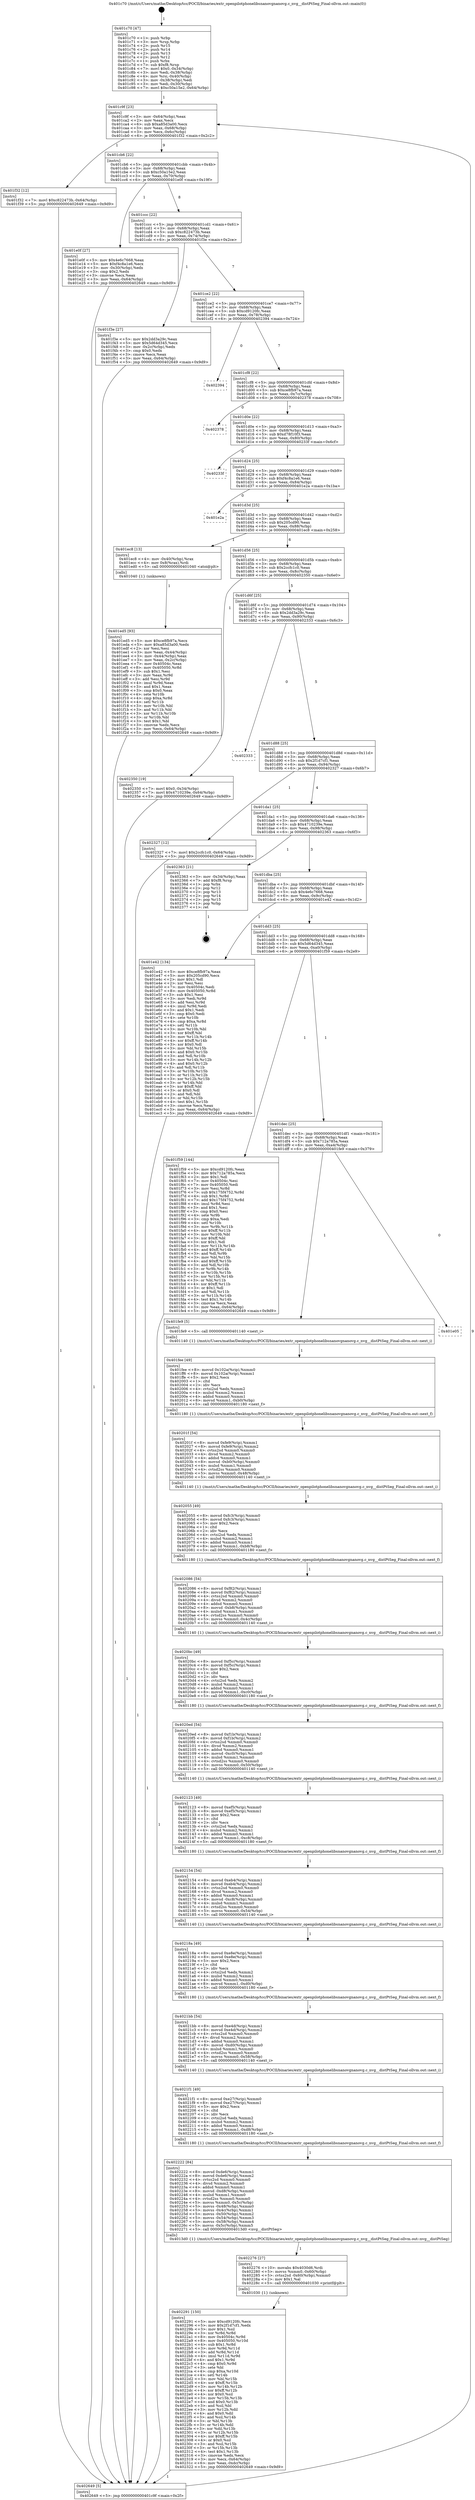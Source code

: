 digraph "0x401c70" {
  label = "0x401c70 (/mnt/c/Users/mathe/Desktop/tcc/POCII/binaries/extr_openpilotphonelibsnanovgnanovg.c_nvg__distPtSeg_Final-ollvm.out::main(0))"
  labelloc = "t"
  node[shape=record]

  Entry [label="",width=0.3,height=0.3,shape=circle,fillcolor=black,style=filled]
  "0x401c9f" [label="{
     0x401c9f [23]\l
     | [instrs]\l
     &nbsp;&nbsp;0x401c9f \<+3\>: mov -0x64(%rbp),%eax\l
     &nbsp;&nbsp;0x401ca2 \<+2\>: mov %eax,%ecx\l
     &nbsp;&nbsp;0x401ca4 \<+6\>: sub $0xa85d3a00,%ecx\l
     &nbsp;&nbsp;0x401caa \<+3\>: mov %eax,-0x68(%rbp)\l
     &nbsp;&nbsp;0x401cad \<+3\>: mov %ecx,-0x6c(%rbp)\l
     &nbsp;&nbsp;0x401cb0 \<+6\>: je 0000000000401f32 \<main+0x2c2\>\l
  }"]
  "0x401f32" [label="{
     0x401f32 [12]\l
     | [instrs]\l
     &nbsp;&nbsp;0x401f32 \<+7\>: movl $0xc822473b,-0x64(%rbp)\l
     &nbsp;&nbsp;0x401f39 \<+5\>: jmp 0000000000402649 \<main+0x9d9\>\l
  }"]
  "0x401cb6" [label="{
     0x401cb6 [22]\l
     | [instrs]\l
     &nbsp;&nbsp;0x401cb6 \<+5\>: jmp 0000000000401cbb \<main+0x4b\>\l
     &nbsp;&nbsp;0x401cbb \<+3\>: mov -0x68(%rbp),%eax\l
     &nbsp;&nbsp;0x401cbe \<+5\>: sub $0xc50a15e2,%eax\l
     &nbsp;&nbsp;0x401cc3 \<+3\>: mov %eax,-0x70(%rbp)\l
     &nbsp;&nbsp;0x401cc6 \<+6\>: je 0000000000401e0f \<main+0x19f\>\l
  }"]
  Exit [label="",width=0.3,height=0.3,shape=circle,fillcolor=black,style=filled,peripheries=2]
  "0x401e0f" [label="{
     0x401e0f [27]\l
     | [instrs]\l
     &nbsp;&nbsp;0x401e0f \<+5\>: mov $0x4e6c7668,%eax\l
     &nbsp;&nbsp;0x401e14 \<+5\>: mov $0xf4c8a1e6,%ecx\l
     &nbsp;&nbsp;0x401e19 \<+3\>: mov -0x30(%rbp),%edx\l
     &nbsp;&nbsp;0x401e1c \<+3\>: cmp $0x2,%edx\l
     &nbsp;&nbsp;0x401e1f \<+3\>: cmovne %ecx,%eax\l
     &nbsp;&nbsp;0x401e22 \<+3\>: mov %eax,-0x64(%rbp)\l
     &nbsp;&nbsp;0x401e25 \<+5\>: jmp 0000000000402649 \<main+0x9d9\>\l
  }"]
  "0x401ccc" [label="{
     0x401ccc [22]\l
     | [instrs]\l
     &nbsp;&nbsp;0x401ccc \<+5\>: jmp 0000000000401cd1 \<main+0x61\>\l
     &nbsp;&nbsp;0x401cd1 \<+3\>: mov -0x68(%rbp),%eax\l
     &nbsp;&nbsp;0x401cd4 \<+5\>: sub $0xc822473b,%eax\l
     &nbsp;&nbsp;0x401cd9 \<+3\>: mov %eax,-0x74(%rbp)\l
     &nbsp;&nbsp;0x401cdc \<+6\>: je 0000000000401f3e \<main+0x2ce\>\l
  }"]
  "0x402649" [label="{
     0x402649 [5]\l
     | [instrs]\l
     &nbsp;&nbsp;0x402649 \<+5\>: jmp 0000000000401c9f \<main+0x2f\>\l
  }"]
  "0x401c70" [label="{
     0x401c70 [47]\l
     | [instrs]\l
     &nbsp;&nbsp;0x401c70 \<+1\>: push %rbp\l
     &nbsp;&nbsp;0x401c71 \<+3\>: mov %rsp,%rbp\l
     &nbsp;&nbsp;0x401c74 \<+2\>: push %r15\l
     &nbsp;&nbsp;0x401c76 \<+2\>: push %r14\l
     &nbsp;&nbsp;0x401c78 \<+2\>: push %r13\l
     &nbsp;&nbsp;0x401c7a \<+2\>: push %r12\l
     &nbsp;&nbsp;0x401c7c \<+1\>: push %rbx\l
     &nbsp;&nbsp;0x401c7d \<+7\>: sub $0xf8,%rsp\l
     &nbsp;&nbsp;0x401c84 \<+7\>: movl $0x0,-0x34(%rbp)\l
     &nbsp;&nbsp;0x401c8b \<+3\>: mov %edi,-0x38(%rbp)\l
     &nbsp;&nbsp;0x401c8e \<+4\>: mov %rsi,-0x40(%rbp)\l
     &nbsp;&nbsp;0x401c92 \<+3\>: mov -0x38(%rbp),%edi\l
     &nbsp;&nbsp;0x401c95 \<+3\>: mov %edi,-0x30(%rbp)\l
     &nbsp;&nbsp;0x401c98 \<+7\>: movl $0xc50a15e2,-0x64(%rbp)\l
  }"]
  "0x402291" [label="{
     0x402291 [150]\l
     | [instrs]\l
     &nbsp;&nbsp;0x402291 \<+5\>: mov $0xcd9120fc,%ecx\l
     &nbsp;&nbsp;0x402296 \<+5\>: mov $0x2f1d7cf1,%edx\l
     &nbsp;&nbsp;0x40229b \<+3\>: mov $0x1,%sil\l
     &nbsp;&nbsp;0x40229e \<+3\>: xor %r8d,%r8d\l
     &nbsp;&nbsp;0x4022a1 \<+8\>: mov 0x40504c,%r9d\l
     &nbsp;&nbsp;0x4022a9 \<+8\>: mov 0x405050,%r10d\l
     &nbsp;&nbsp;0x4022b1 \<+4\>: sub $0x1,%r8d\l
     &nbsp;&nbsp;0x4022b5 \<+3\>: mov %r9d,%r11d\l
     &nbsp;&nbsp;0x4022b8 \<+3\>: add %r8d,%r11d\l
     &nbsp;&nbsp;0x4022bb \<+4\>: imul %r11d,%r9d\l
     &nbsp;&nbsp;0x4022bf \<+4\>: and $0x1,%r9d\l
     &nbsp;&nbsp;0x4022c3 \<+4\>: cmp $0x0,%r9d\l
     &nbsp;&nbsp;0x4022c7 \<+3\>: sete %bl\l
     &nbsp;&nbsp;0x4022ca \<+4\>: cmp $0xa,%r10d\l
     &nbsp;&nbsp;0x4022ce \<+4\>: setl %r14b\l
     &nbsp;&nbsp;0x4022d2 \<+3\>: mov %bl,%r15b\l
     &nbsp;&nbsp;0x4022d5 \<+4\>: xor $0xff,%r15b\l
     &nbsp;&nbsp;0x4022d9 \<+3\>: mov %r14b,%r12b\l
     &nbsp;&nbsp;0x4022dc \<+4\>: xor $0xff,%r12b\l
     &nbsp;&nbsp;0x4022e0 \<+4\>: xor $0x0,%sil\l
     &nbsp;&nbsp;0x4022e4 \<+3\>: mov %r15b,%r13b\l
     &nbsp;&nbsp;0x4022e7 \<+4\>: and $0x0,%r13b\l
     &nbsp;&nbsp;0x4022eb \<+3\>: and %sil,%bl\l
     &nbsp;&nbsp;0x4022ee \<+3\>: mov %r12b,%dil\l
     &nbsp;&nbsp;0x4022f1 \<+4\>: and $0x0,%dil\l
     &nbsp;&nbsp;0x4022f5 \<+3\>: and %sil,%r14b\l
     &nbsp;&nbsp;0x4022f8 \<+3\>: or %bl,%r13b\l
     &nbsp;&nbsp;0x4022fb \<+3\>: or %r14b,%dil\l
     &nbsp;&nbsp;0x4022fe \<+3\>: xor %dil,%r13b\l
     &nbsp;&nbsp;0x402301 \<+3\>: or %r12b,%r15b\l
     &nbsp;&nbsp;0x402304 \<+4\>: xor $0xff,%r15b\l
     &nbsp;&nbsp;0x402308 \<+4\>: or $0x0,%sil\l
     &nbsp;&nbsp;0x40230c \<+3\>: and %sil,%r15b\l
     &nbsp;&nbsp;0x40230f \<+3\>: or %r15b,%r13b\l
     &nbsp;&nbsp;0x402312 \<+4\>: test $0x1,%r13b\l
     &nbsp;&nbsp;0x402316 \<+3\>: cmovne %edx,%ecx\l
     &nbsp;&nbsp;0x402319 \<+3\>: mov %ecx,-0x64(%rbp)\l
     &nbsp;&nbsp;0x40231c \<+6\>: mov %eax,-0xdc(%rbp)\l
     &nbsp;&nbsp;0x402322 \<+5\>: jmp 0000000000402649 \<main+0x9d9\>\l
  }"]
  "0x401f3e" [label="{
     0x401f3e [27]\l
     | [instrs]\l
     &nbsp;&nbsp;0x401f3e \<+5\>: mov $0x2dd3a29c,%eax\l
     &nbsp;&nbsp;0x401f43 \<+5\>: mov $0x5d64d345,%ecx\l
     &nbsp;&nbsp;0x401f48 \<+3\>: mov -0x2c(%rbp),%edx\l
     &nbsp;&nbsp;0x401f4b \<+3\>: cmp $0x0,%edx\l
     &nbsp;&nbsp;0x401f4e \<+3\>: cmove %ecx,%eax\l
     &nbsp;&nbsp;0x401f51 \<+3\>: mov %eax,-0x64(%rbp)\l
     &nbsp;&nbsp;0x401f54 \<+5\>: jmp 0000000000402649 \<main+0x9d9\>\l
  }"]
  "0x401ce2" [label="{
     0x401ce2 [22]\l
     | [instrs]\l
     &nbsp;&nbsp;0x401ce2 \<+5\>: jmp 0000000000401ce7 \<main+0x77\>\l
     &nbsp;&nbsp;0x401ce7 \<+3\>: mov -0x68(%rbp),%eax\l
     &nbsp;&nbsp;0x401cea \<+5\>: sub $0xcd9120fc,%eax\l
     &nbsp;&nbsp;0x401cef \<+3\>: mov %eax,-0x78(%rbp)\l
     &nbsp;&nbsp;0x401cf2 \<+6\>: je 0000000000402394 \<main+0x724\>\l
  }"]
  "0x402276" [label="{
     0x402276 [27]\l
     | [instrs]\l
     &nbsp;&nbsp;0x402276 \<+10\>: movabs $0x4030d6,%rdi\l
     &nbsp;&nbsp;0x402280 \<+5\>: movss %xmm0,-0x60(%rbp)\l
     &nbsp;&nbsp;0x402285 \<+5\>: cvtss2sd -0x60(%rbp),%xmm0\l
     &nbsp;&nbsp;0x40228a \<+2\>: mov $0x1,%al\l
     &nbsp;&nbsp;0x40228c \<+5\>: call 0000000000401030 \<printf@plt\>\l
     | [calls]\l
     &nbsp;&nbsp;0x401030 \{1\} (unknown)\l
  }"]
  "0x402394" [label="{
     0x402394\l
  }", style=dashed]
  "0x401cf8" [label="{
     0x401cf8 [22]\l
     | [instrs]\l
     &nbsp;&nbsp;0x401cf8 \<+5\>: jmp 0000000000401cfd \<main+0x8d\>\l
     &nbsp;&nbsp;0x401cfd \<+3\>: mov -0x68(%rbp),%eax\l
     &nbsp;&nbsp;0x401d00 \<+5\>: sub $0xce8fb97a,%eax\l
     &nbsp;&nbsp;0x401d05 \<+3\>: mov %eax,-0x7c(%rbp)\l
     &nbsp;&nbsp;0x401d08 \<+6\>: je 0000000000402378 \<main+0x708\>\l
  }"]
  "0x402222" [label="{
     0x402222 [84]\l
     | [instrs]\l
     &nbsp;&nbsp;0x402222 \<+8\>: movsd 0xde6(%rip),%xmm1\l
     &nbsp;&nbsp;0x40222a \<+8\>: movsd 0xde6(%rip),%xmm2\l
     &nbsp;&nbsp;0x402232 \<+4\>: cvtss2sd %xmm0,%xmm0\l
     &nbsp;&nbsp;0x402236 \<+4\>: divsd %xmm2,%xmm0\l
     &nbsp;&nbsp;0x40223a \<+4\>: addsd %xmm0,%xmm1\l
     &nbsp;&nbsp;0x40223e \<+8\>: movsd -0xd8(%rbp),%xmm0\l
     &nbsp;&nbsp;0x402246 \<+4\>: mulsd %xmm1,%xmm0\l
     &nbsp;&nbsp;0x40224a \<+4\>: cvtsd2ss %xmm0,%xmm0\l
     &nbsp;&nbsp;0x40224e \<+5\>: movss %xmm0,-0x5c(%rbp)\l
     &nbsp;&nbsp;0x402253 \<+5\>: movss -0x48(%rbp),%xmm0\l
     &nbsp;&nbsp;0x402258 \<+5\>: movss -0x4c(%rbp),%xmm1\l
     &nbsp;&nbsp;0x40225d \<+5\>: movss -0x50(%rbp),%xmm2\l
     &nbsp;&nbsp;0x402262 \<+5\>: movss -0x54(%rbp),%xmm3\l
     &nbsp;&nbsp;0x402267 \<+5\>: movss -0x58(%rbp),%xmm4\l
     &nbsp;&nbsp;0x40226c \<+5\>: movss -0x5c(%rbp),%xmm5\l
     &nbsp;&nbsp;0x402271 \<+5\>: call 00000000004013d0 \<nvg__distPtSeg\>\l
     | [calls]\l
     &nbsp;&nbsp;0x4013d0 \{1\} (/mnt/c/Users/mathe/Desktop/tcc/POCII/binaries/extr_openpilotphonelibsnanovgnanovg.c_nvg__distPtSeg_Final-ollvm.out::nvg__distPtSeg)\l
  }"]
  "0x402378" [label="{
     0x402378\l
  }", style=dashed]
  "0x401d0e" [label="{
     0x401d0e [22]\l
     | [instrs]\l
     &nbsp;&nbsp;0x401d0e \<+5\>: jmp 0000000000401d13 \<main+0xa3\>\l
     &nbsp;&nbsp;0x401d13 \<+3\>: mov -0x68(%rbp),%eax\l
     &nbsp;&nbsp;0x401d16 \<+5\>: sub $0xd78f10f3,%eax\l
     &nbsp;&nbsp;0x401d1b \<+3\>: mov %eax,-0x80(%rbp)\l
     &nbsp;&nbsp;0x401d1e \<+6\>: je 000000000040233f \<main+0x6cf\>\l
  }"]
  "0x4021f1" [label="{
     0x4021f1 [49]\l
     | [instrs]\l
     &nbsp;&nbsp;0x4021f1 \<+8\>: movsd 0xe27(%rip),%xmm0\l
     &nbsp;&nbsp;0x4021f9 \<+8\>: movsd 0xe27(%rip),%xmm1\l
     &nbsp;&nbsp;0x402201 \<+5\>: mov $0x2,%ecx\l
     &nbsp;&nbsp;0x402206 \<+1\>: cltd\l
     &nbsp;&nbsp;0x402207 \<+2\>: idiv %ecx\l
     &nbsp;&nbsp;0x402209 \<+4\>: cvtsi2sd %edx,%xmm2\l
     &nbsp;&nbsp;0x40220d \<+4\>: mulsd %xmm2,%xmm1\l
     &nbsp;&nbsp;0x402211 \<+4\>: addsd %xmm0,%xmm1\l
     &nbsp;&nbsp;0x402215 \<+8\>: movsd %xmm1,-0xd8(%rbp)\l
     &nbsp;&nbsp;0x40221d \<+5\>: call 0000000000401180 \<next_f\>\l
     | [calls]\l
     &nbsp;&nbsp;0x401180 \{1\} (/mnt/c/Users/mathe/Desktop/tcc/POCII/binaries/extr_openpilotphonelibsnanovgnanovg.c_nvg__distPtSeg_Final-ollvm.out::next_f)\l
  }"]
  "0x40233f" [label="{
     0x40233f\l
  }", style=dashed]
  "0x401d24" [label="{
     0x401d24 [25]\l
     | [instrs]\l
     &nbsp;&nbsp;0x401d24 \<+5\>: jmp 0000000000401d29 \<main+0xb9\>\l
     &nbsp;&nbsp;0x401d29 \<+3\>: mov -0x68(%rbp),%eax\l
     &nbsp;&nbsp;0x401d2c \<+5\>: sub $0xf4c8a1e6,%eax\l
     &nbsp;&nbsp;0x401d31 \<+6\>: mov %eax,-0x84(%rbp)\l
     &nbsp;&nbsp;0x401d37 \<+6\>: je 0000000000401e2a \<main+0x1ba\>\l
  }"]
  "0x4021bb" [label="{
     0x4021bb [54]\l
     | [instrs]\l
     &nbsp;&nbsp;0x4021bb \<+8\>: movsd 0xe4d(%rip),%xmm1\l
     &nbsp;&nbsp;0x4021c3 \<+8\>: movsd 0xe4d(%rip),%xmm2\l
     &nbsp;&nbsp;0x4021cb \<+4\>: cvtss2sd %xmm0,%xmm0\l
     &nbsp;&nbsp;0x4021cf \<+4\>: divsd %xmm2,%xmm0\l
     &nbsp;&nbsp;0x4021d3 \<+4\>: addsd %xmm0,%xmm1\l
     &nbsp;&nbsp;0x4021d7 \<+8\>: movsd -0xd0(%rbp),%xmm0\l
     &nbsp;&nbsp;0x4021df \<+4\>: mulsd %xmm1,%xmm0\l
     &nbsp;&nbsp;0x4021e3 \<+4\>: cvtsd2ss %xmm0,%xmm0\l
     &nbsp;&nbsp;0x4021e7 \<+5\>: movss %xmm0,-0x58(%rbp)\l
     &nbsp;&nbsp;0x4021ec \<+5\>: call 0000000000401140 \<next_i\>\l
     | [calls]\l
     &nbsp;&nbsp;0x401140 \{1\} (/mnt/c/Users/mathe/Desktop/tcc/POCII/binaries/extr_openpilotphonelibsnanovgnanovg.c_nvg__distPtSeg_Final-ollvm.out::next_i)\l
  }"]
  "0x401e2a" [label="{
     0x401e2a\l
  }", style=dashed]
  "0x401d3d" [label="{
     0x401d3d [25]\l
     | [instrs]\l
     &nbsp;&nbsp;0x401d3d \<+5\>: jmp 0000000000401d42 \<main+0xd2\>\l
     &nbsp;&nbsp;0x401d42 \<+3\>: mov -0x68(%rbp),%eax\l
     &nbsp;&nbsp;0x401d45 \<+5\>: sub $0x205cd90,%eax\l
     &nbsp;&nbsp;0x401d4a \<+6\>: mov %eax,-0x88(%rbp)\l
     &nbsp;&nbsp;0x401d50 \<+6\>: je 0000000000401ec8 \<main+0x258\>\l
  }"]
  "0x40218a" [label="{
     0x40218a [49]\l
     | [instrs]\l
     &nbsp;&nbsp;0x40218a \<+8\>: movsd 0xe8e(%rip),%xmm0\l
     &nbsp;&nbsp;0x402192 \<+8\>: movsd 0xe8e(%rip),%xmm1\l
     &nbsp;&nbsp;0x40219a \<+5\>: mov $0x2,%ecx\l
     &nbsp;&nbsp;0x40219f \<+1\>: cltd\l
     &nbsp;&nbsp;0x4021a0 \<+2\>: idiv %ecx\l
     &nbsp;&nbsp;0x4021a2 \<+4\>: cvtsi2sd %edx,%xmm2\l
     &nbsp;&nbsp;0x4021a6 \<+4\>: mulsd %xmm2,%xmm1\l
     &nbsp;&nbsp;0x4021aa \<+4\>: addsd %xmm0,%xmm1\l
     &nbsp;&nbsp;0x4021ae \<+8\>: movsd %xmm1,-0xd0(%rbp)\l
     &nbsp;&nbsp;0x4021b6 \<+5\>: call 0000000000401180 \<next_f\>\l
     | [calls]\l
     &nbsp;&nbsp;0x401180 \{1\} (/mnt/c/Users/mathe/Desktop/tcc/POCII/binaries/extr_openpilotphonelibsnanovgnanovg.c_nvg__distPtSeg_Final-ollvm.out::next_f)\l
  }"]
  "0x401ec8" [label="{
     0x401ec8 [13]\l
     | [instrs]\l
     &nbsp;&nbsp;0x401ec8 \<+4\>: mov -0x40(%rbp),%rax\l
     &nbsp;&nbsp;0x401ecc \<+4\>: mov 0x8(%rax),%rdi\l
     &nbsp;&nbsp;0x401ed0 \<+5\>: call 0000000000401040 \<atoi@plt\>\l
     | [calls]\l
     &nbsp;&nbsp;0x401040 \{1\} (unknown)\l
  }"]
  "0x401d56" [label="{
     0x401d56 [25]\l
     | [instrs]\l
     &nbsp;&nbsp;0x401d56 \<+5\>: jmp 0000000000401d5b \<main+0xeb\>\l
     &nbsp;&nbsp;0x401d5b \<+3\>: mov -0x68(%rbp),%eax\l
     &nbsp;&nbsp;0x401d5e \<+5\>: sub $0x2ccfc1c0,%eax\l
     &nbsp;&nbsp;0x401d63 \<+6\>: mov %eax,-0x8c(%rbp)\l
     &nbsp;&nbsp;0x401d69 \<+6\>: je 0000000000402350 \<main+0x6e0\>\l
  }"]
  "0x402154" [label="{
     0x402154 [54]\l
     | [instrs]\l
     &nbsp;&nbsp;0x402154 \<+8\>: movsd 0xeb4(%rip),%xmm1\l
     &nbsp;&nbsp;0x40215c \<+8\>: movsd 0xeb4(%rip),%xmm2\l
     &nbsp;&nbsp;0x402164 \<+4\>: cvtss2sd %xmm0,%xmm0\l
     &nbsp;&nbsp;0x402168 \<+4\>: divsd %xmm2,%xmm0\l
     &nbsp;&nbsp;0x40216c \<+4\>: addsd %xmm0,%xmm1\l
     &nbsp;&nbsp;0x402170 \<+8\>: movsd -0xc8(%rbp),%xmm0\l
     &nbsp;&nbsp;0x402178 \<+4\>: mulsd %xmm1,%xmm0\l
     &nbsp;&nbsp;0x40217c \<+4\>: cvtsd2ss %xmm0,%xmm0\l
     &nbsp;&nbsp;0x402180 \<+5\>: movss %xmm0,-0x54(%rbp)\l
     &nbsp;&nbsp;0x402185 \<+5\>: call 0000000000401140 \<next_i\>\l
     | [calls]\l
     &nbsp;&nbsp;0x401140 \{1\} (/mnt/c/Users/mathe/Desktop/tcc/POCII/binaries/extr_openpilotphonelibsnanovgnanovg.c_nvg__distPtSeg_Final-ollvm.out::next_i)\l
  }"]
  "0x402350" [label="{
     0x402350 [19]\l
     | [instrs]\l
     &nbsp;&nbsp;0x402350 \<+7\>: movl $0x0,-0x34(%rbp)\l
     &nbsp;&nbsp;0x402357 \<+7\>: movl $0x4710239e,-0x64(%rbp)\l
     &nbsp;&nbsp;0x40235e \<+5\>: jmp 0000000000402649 \<main+0x9d9\>\l
  }"]
  "0x401d6f" [label="{
     0x401d6f [25]\l
     | [instrs]\l
     &nbsp;&nbsp;0x401d6f \<+5\>: jmp 0000000000401d74 \<main+0x104\>\l
     &nbsp;&nbsp;0x401d74 \<+3\>: mov -0x68(%rbp),%eax\l
     &nbsp;&nbsp;0x401d77 \<+5\>: sub $0x2dd3a29c,%eax\l
     &nbsp;&nbsp;0x401d7c \<+6\>: mov %eax,-0x90(%rbp)\l
     &nbsp;&nbsp;0x401d82 \<+6\>: je 0000000000402333 \<main+0x6c3\>\l
  }"]
  "0x402123" [label="{
     0x402123 [49]\l
     | [instrs]\l
     &nbsp;&nbsp;0x402123 \<+8\>: movsd 0xef5(%rip),%xmm0\l
     &nbsp;&nbsp;0x40212b \<+8\>: movsd 0xef5(%rip),%xmm1\l
     &nbsp;&nbsp;0x402133 \<+5\>: mov $0x2,%ecx\l
     &nbsp;&nbsp;0x402138 \<+1\>: cltd\l
     &nbsp;&nbsp;0x402139 \<+2\>: idiv %ecx\l
     &nbsp;&nbsp;0x40213b \<+4\>: cvtsi2sd %edx,%xmm2\l
     &nbsp;&nbsp;0x40213f \<+4\>: mulsd %xmm2,%xmm1\l
     &nbsp;&nbsp;0x402143 \<+4\>: addsd %xmm0,%xmm1\l
     &nbsp;&nbsp;0x402147 \<+8\>: movsd %xmm1,-0xc8(%rbp)\l
     &nbsp;&nbsp;0x40214f \<+5\>: call 0000000000401180 \<next_f\>\l
     | [calls]\l
     &nbsp;&nbsp;0x401180 \{1\} (/mnt/c/Users/mathe/Desktop/tcc/POCII/binaries/extr_openpilotphonelibsnanovgnanovg.c_nvg__distPtSeg_Final-ollvm.out::next_f)\l
  }"]
  "0x402333" [label="{
     0x402333\l
  }", style=dashed]
  "0x401d88" [label="{
     0x401d88 [25]\l
     | [instrs]\l
     &nbsp;&nbsp;0x401d88 \<+5\>: jmp 0000000000401d8d \<main+0x11d\>\l
     &nbsp;&nbsp;0x401d8d \<+3\>: mov -0x68(%rbp),%eax\l
     &nbsp;&nbsp;0x401d90 \<+5\>: sub $0x2f1d7cf1,%eax\l
     &nbsp;&nbsp;0x401d95 \<+6\>: mov %eax,-0x94(%rbp)\l
     &nbsp;&nbsp;0x401d9b \<+6\>: je 0000000000402327 \<main+0x6b7\>\l
  }"]
  "0x4020ed" [label="{
     0x4020ed [54]\l
     | [instrs]\l
     &nbsp;&nbsp;0x4020ed \<+8\>: movsd 0xf1b(%rip),%xmm1\l
     &nbsp;&nbsp;0x4020f5 \<+8\>: movsd 0xf1b(%rip),%xmm2\l
     &nbsp;&nbsp;0x4020fd \<+4\>: cvtss2sd %xmm0,%xmm0\l
     &nbsp;&nbsp;0x402101 \<+4\>: divsd %xmm2,%xmm0\l
     &nbsp;&nbsp;0x402105 \<+4\>: addsd %xmm0,%xmm1\l
     &nbsp;&nbsp;0x402109 \<+8\>: movsd -0xc0(%rbp),%xmm0\l
     &nbsp;&nbsp;0x402111 \<+4\>: mulsd %xmm1,%xmm0\l
     &nbsp;&nbsp;0x402115 \<+4\>: cvtsd2ss %xmm0,%xmm0\l
     &nbsp;&nbsp;0x402119 \<+5\>: movss %xmm0,-0x50(%rbp)\l
     &nbsp;&nbsp;0x40211e \<+5\>: call 0000000000401140 \<next_i\>\l
     | [calls]\l
     &nbsp;&nbsp;0x401140 \{1\} (/mnt/c/Users/mathe/Desktop/tcc/POCII/binaries/extr_openpilotphonelibsnanovgnanovg.c_nvg__distPtSeg_Final-ollvm.out::next_i)\l
  }"]
  "0x402327" [label="{
     0x402327 [12]\l
     | [instrs]\l
     &nbsp;&nbsp;0x402327 \<+7\>: movl $0x2ccfc1c0,-0x64(%rbp)\l
     &nbsp;&nbsp;0x40232e \<+5\>: jmp 0000000000402649 \<main+0x9d9\>\l
  }"]
  "0x401da1" [label="{
     0x401da1 [25]\l
     | [instrs]\l
     &nbsp;&nbsp;0x401da1 \<+5\>: jmp 0000000000401da6 \<main+0x136\>\l
     &nbsp;&nbsp;0x401da6 \<+3\>: mov -0x68(%rbp),%eax\l
     &nbsp;&nbsp;0x401da9 \<+5\>: sub $0x4710239e,%eax\l
     &nbsp;&nbsp;0x401dae \<+6\>: mov %eax,-0x98(%rbp)\l
     &nbsp;&nbsp;0x401db4 \<+6\>: je 0000000000402363 \<main+0x6f3\>\l
  }"]
  "0x4020bc" [label="{
     0x4020bc [49]\l
     | [instrs]\l
     &nbsp;&nbsp;0x4020bc \<+8\>: movsd 0xf5c(%rip),%xmm0\l
     &nbsp;&nbsp;0x4020c4 \<+8\>: movsd 0xf5c(%rip),%xmm1\l
     &nbsp;&nbsp;0x4020cc \<+5\>: mov $0x2,%ecx\l
     &nbsp;&nbsp;0x4020d1 \<+1\>: cltd\l
     &nbsp;&nbsp;0x4020d2 \<+2\>: idiv %ecx\l
     &nbsp;&nbsp;0x4020d4 \<+4\>: cvtsi2sd %edx,%xmm2\l
     &nbsp;&nbsp;0x4020d8 \<+4\>: mulsd %xmm2,%xmm1\l
     &nbsp;&nbsp;0x4020dc \<+4\>: addsd %xmm0,%xmm1\l
     &nbsp;&nbsp;0x4020e0 \<+8\>: movsd %xmm1,-0xc0(%rbp)\l
     &nbsp;&nbsp;0x4020e8 \<+5\>: call 0000000000401180 \<next_f\>\l
     | [calls]\l
     &nbsp;&nbsp;0x401180 \{1\} (/mnt/c/Users/mathe/Desktop/tcc/POCII/binaries/extr_openpilotphonelibsnanovgnanovg.c_nvg__distPtSeg_Final-ollvm.out::next_f)\l
  }"]
  "0x402363" [label="{
     0x402363 [21]\l
     | [instrs]\l
     &nbsp;&nbsp;0x402363 \<+3\>: mov -0x34(%rbp),%eax\l
     &nbsp;&nbsp;0x402366 \<+7\>: add $0xf8,%rsp\l
     &nbsp;&nbsp;0x40236d \<+1\>: pop %rbx\l
     &nbsp;&nbsp;0x40236e \<+2\>: pop %r12\l
     &nbsp;&nbsp;0x402370 \<+2\>: pop %r13\l
     &nbsp;&nbsp;0x402372 \<+2\>: pop %r14\l
     &nbsp;&nbsp;0x402374 \<+2\>: pop %r15\l
     &nbsp;&nbsp;0x402376 \<+1\>: pop %rbp\l
     &nbsp;&nbsp;0x402377 \<+1\>: ret\l
  }"]
  "0x401dba" [label="{
     0x401dba [25]\l
     | [instrs]\l
     &nbsp;&nbsp;0x401dba \<+5\>: jmp 0000000000401dbf \<main+0x14f\>\l
     &nbsp;&nbsp;0x401dbf \<+3\>: mov -0x68(%rbp),%eax\l
     &nbsp;&nbsp;0x401dc2 \<+5\>: sub $0x4e6c7668,%eax\l
     &nbsp;&nbsp;0x401dc7 \<+6\>: mov %eax,-0x9c(%rbp)\l
     &nbsp;&nbsp;0x401dcd \<+6\>: je 0000000000401e42 \<main+0x1d2\>\l
  }"]
  "0x402086" [label="{
     0x402086 [54]\l
     | [instrs]\l
     &nbsp;&nbsp;0x402086 \<+8\>: movsd 0xf82(%rip),%xmm1\l
     &nbsp;&nbsp;0x40208e \<+8\>: movsd 0xf82(%rip),%xmm2\l
     &nbsp;&nbsp;0x402096 \<+4\>: cvtss2sd %xmm0,%xmm0\l
     &nbsp;&nbsp;0x40209a \<+4\>: divsd %xmm2,%xmm0\l
     &nbsp;&nbsp;0x40209e \<+4\>: addsd %xmm0,%xmm1\l
     &nbsp;&nbsp;0x4020a2 \<+8\>: movsd -0xb8(%rbp),%xmm0\l
     &nbsp;&nbsp;0x4020aa \<+4\>: mulsd %xmm1,%xmm0\l
     &nbsp;&nbsp;0x4020ae \<+4\>: cvtsd2ss %xmm0,%xmm0\l
     &nbsp;&nbsp;0x4020b2 \<+5\>: movss %xmm0,-0x4c(%rbp)\l
     &nbsp;&nbsp;0x4020b7 \<+5\>: call 0000000000401140 \<next_i\>\l
     | [calls]\l
     &nbsp;&nbsp;0x401140 \{1\} (/mnt/c/Users/mathe/Desktop/tcc/POCII/binaries/extr_openpilotphonelibsnanovgnanovg.c_nvg__distPtSeg_Final-ollvm.out::next_i)\l
  }"]
  "0x401e42" [label="{
     0x401e42 [134]\l
     | [instrs]\l
     &nbsp;&nbsp;0x401e42 \<+5\>: mov $0xce8fb97a,%eax\l
     &nbsp;&nbsp;0x401e47 \<+5\>: mov $0x205cd90,%ecx\l
     &nbsp;&nbsp;0x401e4c \<+2\>: mov $0x1,%dl\l
     &nbsp;&nbsp;0x401e4e \<+2\>: xor %esi,%esi\l
     &nbsp;&nbsp;0x401e50 \<+7\>: mov 0x40504c,%edi\l
     &nbsp;&nbsp;0x401e57 \<+8\>: mov 0x405050,%r8d\l
     &nbsp;&nbsp;0x401e5f \<+3\>: sub $0x1,%esi\l
     &nbsp;&nbsp;0x401e62 \<+3\>: mov %edi,%r9d\l
     &nbsp;&nbsp;0x401e65 \<+3\>: add %esi,%r9d\l
     &nbsp;&nbsp;0x401e68 \<+4\>: imul %r9d,%edi\l
     &nbsp;&nbsp;0x401e6c \<+3\>: and $0x1,%edi\l
     &nbsp;&nbsp;0x401e6f \<+3\>: cmp $0x0,%edi\l
     &nbsp;&nbsp;0x401e72 \<+4\>: sete %r10b\l
     &nbsp;&nbsp;0x401e76 \<+4\>: cmp $0xa,%r8d\l
     &nbsp;&nbsp;0x401e7a \<+4\>: setl %r11b\l
     &nbsp;&nbsp;0x401e7e \<+3\>: mov %r10b,%bl\l
     &nbsp;&nbsp;0x401e81 \<+3\>: xor $0xff,%bl\l
     &nbsp;&nbsp;0x401e84 \<+3\>: mov %r11b,%r14b\l
     &nbsp;&nbsp;0x401e87 \<+4\>: xor $0xff,%r14b\l
     &nbsp;&nbsp;0x401e8b \<+3\>: xor $0x0,%dl\l
     &nbsp;&nbsp;0x401e8e \<+3\>: mov %bl,%r15b\l
     &nbsp;&nbsp;0x401e91 \<+4\>: and $0x0,%r15b\l
     &nbsp;&nbsp;0x401e95 \<+3\>: and %dl,%r10b\l
     &nbsp;&nbsp;0x401e98 \<+3\>: mov %r14b,%r12b\l
     &nbsp;&nbsp;0x401e9b \<+4\>: and $0x0,%r12b\l
     &nbsp;&nbsp;0x401e9f \<+3\>: and %dl,%r11b\l
     &nbsp;&nbsp;0x401ea2 \<+3\>: or %r10b,%r15b\l
     &nbsp;&nbsp;0x401ea5 \<+3\>: or %r11b,%r12b\l
     &nbsp;&nbsp;0x401ea8 \<+3\>: xor %r12b,%r15b\l
     &nbsp;&nbsp;0x401eab \<+3\>: or %r14b,%bl\l
     &nbsp;&nbsp;0x401eae \<+3\>: xor $0xff,%bl\l
     &nbsp;&nbsp;0x401eb1 \<+3\>: or $0x0,%dl\l
     &nbsp;&nbsp;0x401eb4 \<+2\>: and %dl,%bl\l
     &nbsp;&nbsp;0x401eb6 \<+3\>: or %bl,%r15b\l
     &nbsp;&nbsp;0x401eb9 \<+4\>: test $0x1,%r15b\l
     &nbsp;&nbsp;0x401ebd \<+3\>: cmovne %ecx,%eax\l
     &nbsp;&nbsp;0x401ec0 \<+3\>: mov %eax,-0x64(%rbp)\l
     &nbsp;&nbsp;0x401ec3 \<+5\>: jmp 0000000000402649 \<main+0x9d9\>\l
  }"]
  "0x401dd3" [label="{
     0x401dd3 [25]\l
     | [instrs]\l
     &nbsp;&nbsp;0x401dd3 \<+5\>: jmp 0000000000401dd8 \<main+0x168\>\l
     &nbsp;&nbsp;0x401dd8 \<+3\>: mov -0x68(%rbp),%eax\l
     &nbsp;&nbsp;0x401ddb \<+5\>: sub $0x5d64d345,%eax\l
     &nbsp;&nbsp;0x401de0 \<+6\>: mov %eax,-0xa0(%rbp)\l
     &nbsp;&nbsp;0x401de6 \<+6\>: je 0000000000401f59 \<main+0x2e9\>\l
  }"]
  "0x401ed5" [label="{
     0x401ed5 [93]\l
     | [instrs]\l
     &nbsp;&nbsp;0x401ed5 \<+5\>: mov $0xce8fb97a,%ecx\l
     &nbsp;&nbsp;0x401eda \<+5\>: mov $0xa85d3a00,%edx\l
     &nbsp;&nbsp;0x401edf \<+2\>: xor %esi,%esi\l
     &nbsp;&nbsp;0x401ee1 \<+3\>: mov %eax,-0x44(%rbp)\l
     &nbsp;&nbsp;0x401ee4 \<+3\>: mov -0x44(%rbp),%eax\l
     &nbsp;&nbsp;0x401ee7 \<+3\>: mov %eax,-0x2c(%rbp)\l
     &nbsp;&nbsp;0x401eea \<+7\>: mov 0x40504c,%eax\l
     &nbsp;&nbsp;0x401ef1 \<+8\>: mov 0x405050,%r8d\l
     &nbsp;&nbsp;0x401ef9 \<+3\>: sub $0x1,%esi\l
     &nbsp;&nbsp;0x401efc \<+3\>: mov %eax,%r9d\l
     &nbsp;&nbsp;0x401eff \<+3\>: add %esi,%r9d\l
     &nbsp;&nbsp;0x401f02 \<+4\>: imul %r9d,%eax\l
     &nbsp;&nbsp;0x401f06 \<+3\>: and $0x1,%eax\l
     &nbsp;&nbsp;0x401f09 \<+3\>: cmp $0x0,%eax\l
     &nbsp;&nbsp;0x401f0c \<+4\>: sete %r10b\l
     &nbsp;&nbsp;0x401f10 \<+4\>: cmp $0xa,%r8d\l
     &nbsp;&nbsp;0x401f14 \<+4\>: setl %r11b\l
     &nbsp;&nbsp;0x401f18 \<+3\>: mov %r10b,%bl\l
     &nbsp;&nbsp;0x401f1b \<+3\>: and %r11b,%bl\l
     &nbsp;&nbsp;0x401f1e \<+3\>: xor %r11b,%r10b\l
     &nbsp;&nbsp;0x401f21 \<+3\>: or %r10b,%bl\l
     &nbsp;&nbsp;0x401f24 \<+3\>: test $0x1,%bl\l
     &nbsp;&nbsp;0x401f27 \<+3\>: cmovne %edx,%ecx\l
     &nbsp;&nbsp;0x401f2a \<+3\>: mov %ecx,-0x64(%rbp)\l
     &nbsp;&nbsp;0x401f2d \<+5\>: jmp 0000000000402649 \<main+0x9d9\>\l
  }"]
  "0x402055" [label="{
     0x402055 [49]\l
     | [instrs]\l
     &nbsp;&nbsp;0x402055 \<+8\>: movsd 0xfc3(%rip),%xmm0\l
     &nbsp;&nbsp;0x40205d \<+8\>: movsd 0xfc3(%rip),%xmm1\l
     &nbsp;&nbsp;0x402065 \<+5\>: mov $0x2,%ecx\l
     &nbsp;&nbsp;0x40206a \<+1\>: cltd\l
     &nbsp;&nbsp;0x40206b \<+2\>: idiv %ecx\l
     &nbsp;&nbsp;0x40206d \<+4\>: cvtsi2sd %edx,%xmm2\l
     &nbsp;&nbsp;0x402071 \<+4\>: mulsd %xmm2,%xmm1\l
     &nbsp;&nbsp;0x402075 \<+4\>: addsd %xmm0,%xmm1\l
     &nbsp;&nbsp;0x402079 \<+8\>: movsd %xmm1,-0xb8(%rbp)\l
     &nbsp;&nbsp;0x402081 \<+5\>: call 0000000000401180 \<next_f\>\l
     | [calls]\l
     &nbsp;&nbsp;0x401180 \{1\} (/mnt/c/Users/mathe/Desktop/tcc/POCII/binaries/extr_openpilotphonelibsnanovgnanovg.c_nvg__distPtSeg_Final-ollvm.out::next_f)\l
  }"]
  "0x401f59" [label="{
     0x401f59 [144]\l
     | [instrs]\l
     &nbsp;&nbsp;0x401f59 \<+5\>: mov $0xcd9120fc,%eax\l
     &nbsp;&nbsp;0x401f5e \<+5\>: mov $0x712a785a,%ecx\l
     &nbsp;&nbsp;0x401f63 \<+2\>: mov $0x1,%dl\l
     &nbsp;&nbsp;0x401f65 \<+7\>: mov 0x40504c,%esi\l
     &nbsp;&nbsp;0x401f6c \<+7\>: mov 0x405050,%edi\l
     &nbsp;&nbsp;0x401f73 \<+3\>: mov %esi,%r8d\l
     &nbsp;&nbsp;0x401f76 \<+7\>: sub $0x175f4752,%r8d\l
     &nbsp;&nbsp;0x401f7d \<+4\>: sub $0x1,%r8d\l
     &nbsp;&nbsp;0x401f81 \<+7\>: add $0x175f4752,%r8d\l
     &nbsp;&nbsp;0x401f88 \<+4\>: imul %r8d,%esi\l
     &nbsp;&nbsp;0x401f8c \<+3\>: and $0x1,%esi\l
     &nbsp;&nbsp;0x401f8f \<+3\>: cmp $0x0,%esi\l
     &nbsp;&nbsp;0x401f92 \<+4\>: sete %r9b\l
     &nbsp;&nbsp;0x401f96 \<+3\>: cmp $0xa,%edi\l
     &nbsp;&nbsp;0x401f99 \<+4\>: setl %r10b\l
     &nbsp;&nbsp;0x401f9d \<+3\>: mov %r9b,%r11b\l
     &nbsp;&nbsp;0x401fa0 \<+4\>: xor $0xff,%r11b\l
     &nbsp;&nbsp;0x401fa4 \<+3\>: mov %r10b,%bl\l
     &nbsp;&nbsp;0x401fa7 \<+3\>: xor $0xff,%bl\l
     &nbsp;&nbsp;0x401faa \<+3\>: xor $0x1,%dl\l
     &nbsp;&nbsp;0x401fad \<+3\>: mov %r11b,%r14b\l
     &nbsp;&nbsp;0x401fb0 \<+4\>: and $0xff,%r14b\l
     &nbsp;&nbsp;0x401fb4 \<+3\>: and %dl,%r9b\l
     &nbsp;&nbsp;0x401fb7 \<+3\>: mov %bl,%r15b\l
     &nbsp;&nbsp;0x401fba \<+4\>: and $0xff,%r15b\l
     &nbsp;&nbsp;0x401fbe \<+3\>: and %dl,%r10b\l
     &nbsp;&nbsp;0x401fc1 \<+3\>: or %r9b,%r14b\l
     &nbsp;&nbsp;0x401fc4 \<+3\>: or %r10b,%r15b\l
     &nbsp;&nbsp;0x401fc7 \<+3\>: xor %r15b,%r14b\l
     &nbsp;&nbsp;0x401fca \<+3\>: or %bl,%r11b\l
     &nbsp;&nbsp;0x401fcd \<+4\>: xor $0xff,%r11b\l
     &nbsp;&nbsp;0x401fd1 \<+3\>: or $0x1,%dl\l
     &nbsp;&nbsp;0x401fd4 \<+3\>: and %dl,%r11b\l
     &nbsp;&nbsp;0x401fd7 \<+3\>: or %r11b,%r14b\l
     &nbsp;&nbsp;0x401fda \<+4\>: test $0x1,%r14b\l
     &nbsp;&nbsp;0x401fde \<+3\>: cmovne %ecx,%eax\l
     &nbsp;&nbsp;0x401fe1 \<+3\>: mov %eax,-0x64(%rbp)\l
     &nbsp;&nbsp;0x401fe4 \<+5\>: jmp 0000000000402649 \<main+0x9d9\>\l
  }"]
  "0x401dec" [label="{
     0x401dec [25]\l
     | [instrs]\l
     &nbsp;&nbsp;0x401dec \<+5\>: jmp 0000000000401df1 \<main+0x181\>\l
     &nbsp;&nbsp;0x401df1 \<+3\>: mov -0x68(%rbp),%eax\l
     &nbsp;&nbsp;0x401df4 \<+5\>: sub $0x712a785a,%eax\l
     &nbsp;&nbsp;0x401df9 \<+6\>: mov %eax,-0xa4(%rbp)\l
     &nbsp;&nbsp;0x401dff \<+6\>: je 0000000000401fe9 \<main+0x379\>\l
  }"]
  "0x40201f" [label="{
     0x40201f [54]\l
     | [instrs]\l
     &nbsp;&nbsp;0x40201f \<+8\>: movsd 0xfe9(%rip),%xmm1\l
     &nbsp;&nbsp;0x402027 \<+8\>: movsd 0xfe9(%rip),%xmm2\l
     &nbsp;&nbsp;0x40202f \<+4\>: cvtss2sd %xmm0,%xmm0\l
     &nbsp;&nbsp;0x402033 \<+4\>: divsd %xmm2,%xmm0\l
     &nbsp;&nbsp;0x402037 \<+4\>: addsd %xmm0,%xmm1\l
     &nbsp;&nbsp;0x40203b \<+8\>: movsd -0xb0(%rbp),%xmm0\l
     &nbsp;&nbsp;0x402043 \<+4\>: mulsd %xmm1,%xmm0\l
     &nbsp;&nbsp;0x402047 \<+4\>: cvtsd2ss %xmm0,%xmm0\l
     &nbsp;&nbsp;0x40204b \<+5\>: movss %xmm0,-0x48(%rbp)\l
     &nbsp;&nbsp;0x402050 \<+5\>: call 0000000000401140 \<next_i\>\l
     | [calls]\l
     &nbsp;&nbsp;0x401140 \{1\} (/mnt/c/Users/mathe/Desktop/tcc/POCII/binaries/extr_openpilotphonelibsnanovgnanovg.c_nvg__distPtSeg_Final-ollvm.out::next_i)\l
  }"]
  "0x401fe9" [label="{
     0x401fe9 [5]\l
     | [instrs]\l
     &nbsp;&nbsp;0x401fe9 \<+5\>: call 0000000000401140 \<next_i\>\l
     | [calls]\l
     &nbsp;&nbsp;0x401140 \{1\} (/mnt/c/Users/mathe/Desktop/tcc/POCII/binaries/extr_openpilotphonelibsnanovgnanovg.c_nvg__distPtSeg_Final-ollvm.out::next_i)\l
  }"]
  "0x401e05" [label="{
     0x401e05\l
  }", style=dashed]
  "0x401fee" [label="{
     0x401fee [49]\l
     | [instrs]\l
     &nbsp;&nbsp;0x401fee \<+8\>: movsd 0x102a(%rip),%xmm0\l
     &nbsp;&nbsp;0x401ff6 \<+8\>: movsd 0x102a(%rip),%xmm1\l
     &nbsp;&nbsp;0x401ffe \<+5\>: mov $0x2,%ecx\l
     &nbsp;&nbsp;0x402003 \<+1\>: cltd\l
     &nbsp;&nbsp;0x402004 \<+2\>: idiv %ecx\l
     &nbsp;&nbsp;0x402006 \<+4\>: cvtsi2sd %edx,%xmm2\l
     &nbsp;&nbsp;0x40200a \<+4\>: mulsd %xmm2,%xmm1\l
     &nbsp;&nbsp;0x40200e \<+4\>: addsd %xmm0,%xmm1\l
     &nbsp;&nbsp;0x402012 \<+8\>: movsd %xmm1,-0xb0(%rbp)\l
     &nbsp;&nbsp;0x40201a \<+5\>: call 0000000000401180 \<next_f\>\l
     | [calls]\l
     &nbsp;&nbsp;0x401180 \{1\} (/mnt/c/Users/mathe/Desktop/tcc/POCII/binaries/extr_openpilotphonelibsnanovgnanovg.c_nvg__distPtSeg_Final-ollvm.out::next_f)\l
  }"]
  Entry -> "0x401c70" [label=" 1"]
  "0x401c9f" -> "0x401f32" [label=" 1"]
  "0x401c9f" -> "0x401cb6" [label=" 9"]
  "0x402363" -> Exit [label=" 1"]
  "0x401cb6" -> "0x401e0f" [label=" 1"]
  "0x401cb6" -> "0x401ccc" [label=" 8"]
  "0x401e0f" -> "0x402649" [label=" 1"]
  "0x401c70" -> "0x401c9f" [label=" 1"]
  "0x402649" -> "0x401c9f" [label=" 9"]
  "0x402350" -> "0x402649" [label=" 1"]
  "0x401ccc" -> "0x401f3e" [label=" 1"]
  "0x401ccc" -> "0x401ce2" [label=" 7"]
  "0x402327" -> "0x402649" [label=" 1"]
  "0x401ce2" -> "0x402394" [label=" 0"]
  "0x401ce2" -> "0x401cf8" [label=" 7"]
  "0x402291" -> "0x402649" [label=" 1"]
  "0x401cf8" -> "0x402378" [label=" 0"]
  "0x401cf8" -> "0x401d0e" [label=" 7"]
  "0x402276" -> "0x402291" [label=" 1"]
  "0x401d0e" -> "0x40233f" [label=" 0"]
  "0x401d0e" -> "0x401d24" [label=" 7"]
  "0x402222" -> "0x402276" [label=" 1"]
  "0x401d24" -> "0x401e2a" [label=" 0"]
  "0x401d24" -> "0x401d3d" [label=" 7"]
  "0x4021f1" -> "0x402222" [label=" 1"]
  "0x401d3d" -> "0x401ec8" [label=" 1"]
  "0x401d3d" -> "0x401d56" [label=" 6"]
  "0x4021bb" -> "0x4021f1" [label=" 1"]
  "0x401d56" -> "0x402350" [label=" 1"]
  "0x401d56" -> "0x401d6f" [label=" 5"]
  "0x40218a" -> "0x4021bb" [label=" 1"]
  "0x401d6f" -> "0x402333" [label=" 0"]
  "0x401d6f" -> "0x401d88" [label=" 5"]
  "0x402154" -> "0x40218a" [label=" 1"]
  "0x401d88" -> "0x402327" [label=" 1"]
  "0x401d88" -> "0x401da1" [label=" 4"]
  "0x402123" -> "0x402154" [label=" 1"]
  "0x401da1" -> "0x402363" [label=" 1"]
  "0x401da1" -> "0x401dba" [label=" 3"]
  "0x4020ed" -> "0x402123" [label=" 1"]
  "0x401dba" -> "0x401e42" [label=" 1"]
  "0x401dba" -> "0x401dd3" [label=" 2"]
  "0x401e42" -> "0x402649" [label=" 1"]
  "0x401ec8" -> "0x401ed5" [label=" 1"]
  "0x401ed5" -> "0x402649" [label=" 1"]
  "0x401f32" -> "0x402649" [label=" 1"]
  "0x401f3e" -> "0x402649" [label=" 1"]
  "0x4020bc" -> "0x4020ed" [label=" 1"]
  "0x401dd3" -> "0x401f59" [label=" 1"]
  "0x401dd3" -> "0x401dec" [label=" 1"]
  "0x401f59" -> "0x402649" [label=" 1"]
  "0x402086" -> "0x4020bc" [label=" 1"]
  "0x401dec" -> "0x401fe9" [label=" 1"]
  "0x401dec" -> "0x401e05" [label=" 0"]
  "0x401fe9" -> "0x401fee" [label=" 1"]
  "0x401fee" -> "0x40201f" [label=" 1"]
  "0x40201f" -> "0x402055" [label=" 1"]
  "0x402055" -> "0x402086" [label=" 1"]
}
